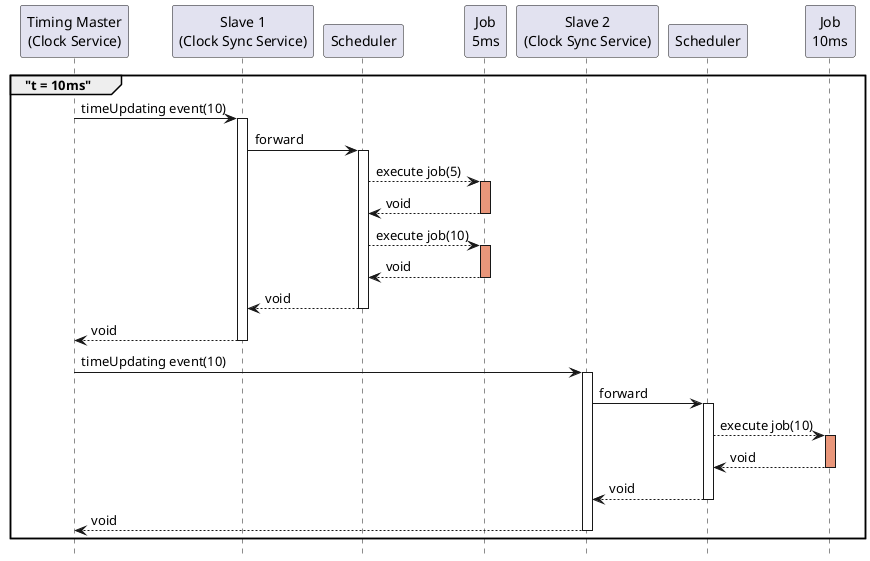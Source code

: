 @startuml
'use url to modify sequence diagram and update url after modifications
'http://www.plantuml.com/plantuml/uml/hP0nRy8m48Lt_ueJNM2eX4zYgTGAgPqgTQBTM4noW4DiH_ObfV--nXOg14Wxb04fVj_pbxnvOEMvDRNOwf9WxHolt5uqyL0Nkb6MOVIkZRORU5E1oI_j-BbsnGuMv3jTq6G4AW2RyygYLXs1_86_R77U2BBNABPKjZNvdFRZLxTQsfa9AQtaDHiEsN3OXbTiSdhKeH0Rxze6HWoFaCu5n1yRk7-281-0jQ6FfbHy68ewiZoMqqc2LC6wKqoHIyz1fjAXjNR-K_coXnsv0nZ9AeAqfwADMULMurdlsah2tOlokuMgZRCfgt8pEJgdiw2aaygWGKx_NT73BZysOsnkO5AS3ev_71pptPW7nrk37xc0UGxyRGwyd2DMi-J67EUA7dRvAZWy1mgofPZ7lzRKtm00
hide footbox
participant "Timing Master\n(Clock Service)" as tm
participant "Slave 1\n(Clock Sync Service)" as s1
participant "Scheduler" as ss1
participant "Job\n5ms" as j1
participant "Slave 2\n(Clock Sync Service)" as s2
participant "Scheduler" as ss2
participant "Job\n10ms" as j2

group "t = 10ms"
    tm -> s1: timeUpdating event(10)
    activate s1
    s1 -> ss1: forward
    activate ss1
    ss1 --> j1: execute job(5)
    activate j1 #DarkSalmon
    j1 --> ss1: void
    deactivate j1
    ss1 --> j1: execute job(10)
    activate j1 #DarkSalmon
    j1 --> ss1: void
    deactivate j1
    ss1 --> s1: void
    deactivate ss1
    s1 --> tm: void
    deactivate s1

    tm -> s2: timeUpdating event(10)
    activate s2
    s2 -> ss2: forward
    activate ss2
    ss2 --> j2: execute job(10)
    activate j2 #DarkSalmon
    j2 --> ss2: void
    deactivate j2
    ss2 --> s2: void
    deactivate ss2
    s2 --> tm: void
    deactivate s2
end
@enduml